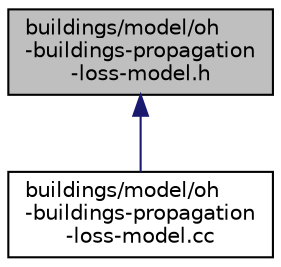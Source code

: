 digraph "buildings/model/oh-buildings-propagation-loss-model.h"
{
  edge [fontname="Helvetica",fontsize="10",labelfontname="Helvetica",labelfontsize="10"];
  node [fontname="Helvetica",fontsize="10",shape=record];
  Node1 [label="buildings/model/oh\l-buildings-propagation\l-loss-model.h",height=0.2,width=0.4,color="black", fillcolor="grey75", style="filled", fontcolor="black"];
  Node1 -> Node2 [dir="back",color="midnightblue",fontsize="10",style="solid"];
  Node2 [label="buildings/model/oh\l-buildings-propagation\l-loss-model.cc",height=0.2,width=0.4,color="black", fillcolor="white", style="filled",URL="$d1/dda/oh-buildings-propagation-loss-model_8cc.html"];
}
